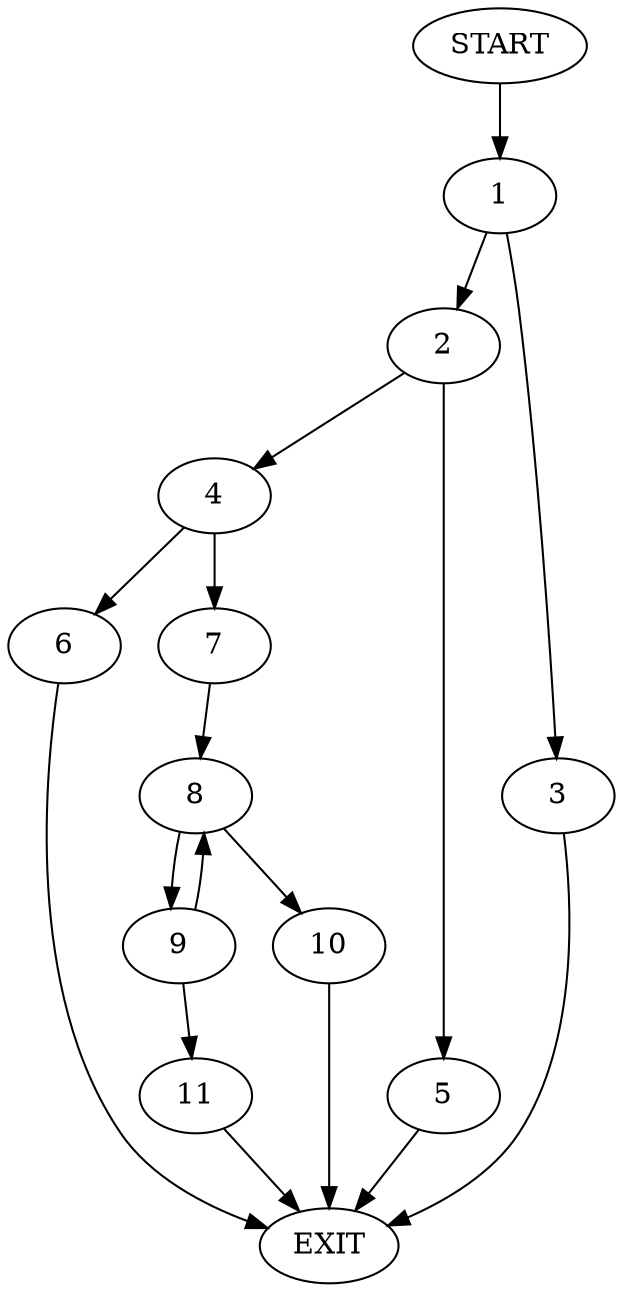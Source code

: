 digraph {
0 [label="START"]
12 [label="EXIT"]
0 -> 1
1 -> 2
1 -> 3
2 -> 4
2 -> 5
3 -> 12
4 -> 6
4 -> 7
5 -> 12
6 -> 12
7 -> 8
8 -> 9
8 -> 10
10 -> 12
9 -> 11
9 -> 8
11 -> 12
}
